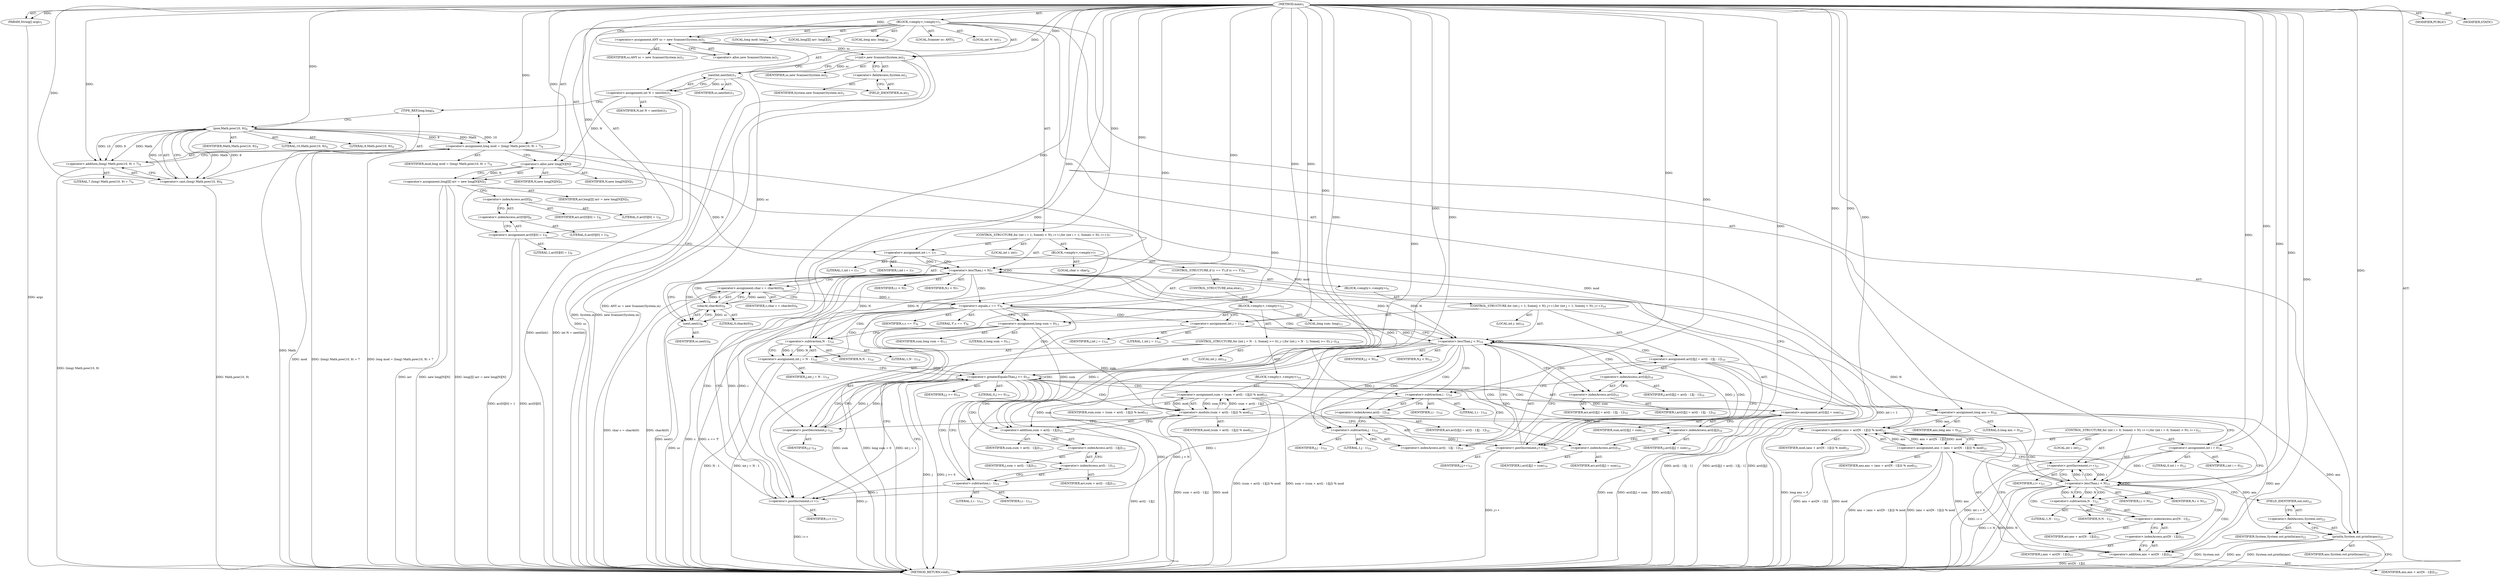 digraph "main" {  
"19" [label = <(METHOD,main)<SUB>1</SUB>> ]
"20" [label = <(PARAM,String[] args)<SUB>1</SUB>> ]
"21" [label = <(BLOCK,&lt;empty&gt;,&lt;empty&gt;)<SUB>1</SUB>> ]
"4" [label = <(LOCAL,Scanner sc: ANY)<SUB>2</SUB>> ]
"22" [label = <(&lt;operator&gt;.assignment,ANY sc = new Scanner(System.in))<SUB>2</SUB>> ]
"23" [label = <(IDENTIFIER,sc,ANY sc = new Scanner(System.in))<SUB>2</SUB>> ]
"24" [label = <(&lt;operator&gt;.alloc,new Scanner(System.in))<SUB>2</SUB>> ]
"25" [label = <(&lt;init&gt;,new Scanner(System.in))<SUB>2</SUB>> ]
"3" [label = <(IDENTIFIER,sc,new Scanner(System.in))<SUB>2</SUB>> ]
"26" [label = <(&lt;operator&gt;.fieldAccess,System.in)<SUB>2</SUB>> ]
"27" [label = <(IDENTIFIER,System,new Scanner(System.in))<SUB>2</SUB>> ]
"28" [label = <(FIELD_IDENTIFIER,in,in)<SUB>2</SUB>> ]
"29" [label = <(LOCAL,int N: int)<SUB>3</SUB>> ]
"30" [label = <(&lt;operator&gt;.assignment,int N = nextInt())<SUB>3</SUB>> ]
"31" [label = <(IDENTIFIER,N,int N = nextInt())<SUB>3</SUB>> ]
"32" [label = <(nextInt,nextInt())<SUB>3</SUB>> ]
"33" [label = <(IDENTIFIER,sc,nextInt())<SUB>3</SUB>> ]
"34" [label = <(LOCAL,long mod: long)<SUB>4</SUB>> ]
"35" [label = <(&lt;operator&gt;.assignment,long mod = (long) Math.pow(10, 9) + 7)<SUB>4</SUB>> ]
"36" [label = <(IDENTIFIER,mod,long mod = (long) Math.pow(10, 9) + 7)<SUB>4</SUB>> ]
"37" [label = <(&lt;operator&gt;.addition,(long) Math.pow(10, 9) + 7)<SUB>4</SUB>> ]
"38" [label = <(&lt;operator&gt;.cast,(long) Math.pow(10, 9))<SUB>4</SUB>> ]
"39" [label = <(TYPE_REF,long,long)<SUB>4</SUB>> ]
"40" [label = <(pow,Math.pow(10, 9))<SUB>4</SUB>> ]
"41" [label = <(IDENTIFIER,Math,Math.pow(10, 9))<SUB>4</SUB>> ]
"42" [label = <(LITERAL,10,Math.pow(10, 9))<SUB>4</SUB>> ]
"43" [label = <(LITERAL,9,Math.pow(10, 9))<SUB>4</SUB>> ]
"44" [label = <(LITERAL,7,(long) Math.pow(10, 9) + 7)<SUB>4</SUB>> ]
"45" [label = <(LOCAL,long[][] arr: long[][])<SUB>5</SUB>> ]
"46" [label = <(&lt;operator&gt;.assignment,long[][] arr = new long[N][N])<SUB>5</SUB>> ]
"47" [label = <(IDENTIFIER,arr,long[][] arr = new long[N][N])<SUB>5</SUB>> ]
"48" [label = <(&lt;operator&gt;.alloc,new long[N][N])> ]
"49" [label = <(IDENTIFIER,N,new long[N][N])<SUB>5</SUB>> ]
"50" [label = <(IDENTIFIER,N,new long[N][N])<SUB>5</SUB>> ]
"51" [label = <(&lt;operator&gt;.assignment,arr[0][0] = 1)<SUB>6</SUB>> ]
"52" [label = <(&lt;operator&gt;.indexAccess,arr[0][0])<SUB>6</SUB>> ]
"53" [label = <(&lt;operator&gt;.indexAccess,arr[0])<SUB>6</SUB>> ]
"54" [label = <(IDENTIFIER,arr,arr[0][0] = 1)<SUB>6</SUB>> ]
"55" [label = <(LITERAL,0,arr[0][0] = 1)<SUB>6</SUB>> ]
"56" [label = <(LITERAL,0,arr[0][0] = 1)<SUB>6</SUB>> ]
"57" [label = <(LITERAL,1,arr[0][0] = 1)<SUB>6</SUB>> ]
"58" [label = <(CONTROL_STRUCTURE,for (int i = 1; Some(i &lt; N); i++),for (int i = 1; Some(i &lt; N); i++))<SUB>7</SUB>> ]
"59" [label = <(LOCAL,int i: int)<SUB>7</SUB>> ]
"60" [label = <(&lt;operator&gt;.assignment,int i = 1)<SUB>7</SUB>> ]
"61" [label = <(IDENTIFIER,i,int i = 1)<SUB>7</SUB>> ]
"62" [label = <(LITERAL,1,int i = 1)<SUB>7</SUB>> ]
"63" [label = <(&lt;operator&gt;.lessThan,i &lt; N)<SUB>7</SUB>> ]
"64" [label = <(IDENTIFIER,i,i &lt; N)<SUB>7</SUB>> ]
"65" [label = <(IDENTIFIER,N,i &lt; N)<SUB>7</SUB>> ]
"66" [label = <(&lt;operator&gt;.postIncrement,i++)<SUB>7</SUB>> ]
"67" [label = <(IDENTIFIER,i,i++)<SUB>7</SUB>> ]
"68" [label = <(BLOCK,&lt;empty&gt;,&lt;empty&gt;)<SUB>7</SUB>> ]
"69" [label = <(LOCAL,char c: char)<SUB>8</SUB>> ]
"70" [label = <(&lt;operator&gt;.assignment,char c = charAt(0))<SUB>8</SUB>> ]
"71" [label = <(IDENTIFIER,c,char c = charAt(0))<SUB>8</SUB>> ]
"72" [label = <(charAt,charAt(0))<SUB>8</SUB>> ]
"73" [label = <(next,next())<SUB>8</SUB>> ]
"74" [label = <(IDENTIFIER,sc,next())<SUB>8</SUB>> ]
"75" [label = <(LITERAL,0,charAt(0))<SUB>8</SUB>> ]
"76" [label = <(CONTROL_STRUCTURE,if (c == 'f'),if (c == 'f'))<SUB>9</SUB>> ]
"77" [label = <(&lt;operator&gt;.equals,c == 'f')<SUB>9</SUB>> ]
"78" [label = <(IDENTIFIER,c,c == 'f')<SUB>9</SUB>> ]
"79" [label = <(LITERAL,'f',c == 'f')<SUB>9</SUB>> ]
"80" [label = <(BLOCK,&lt;empty&gt;,&lt;empty&gt;)<SUB>9</SUB>> ]
"81" [label = <(CONTROL_STRUCTURE,for (int j = 1; Some(j &lt; N); j++),for (int j = 1; Some(j &lt; N); j++))<SUB>10</SUB>> ]
"82" [label = <(LOCAL,int j: int)<SUB>10</SUB>> ]
"83" [label = <(&lt;operator&gt;.assignment,int j = 1)<SUB>10</SUB>> ]
"84" [label = <(IDENTIFIER,j,int j = 1)<SUB>10</SUB>> ]
"85" [label = <(LITERAL,1,int j = 1)<SUB>10</SUB>> ]
"86" [label = <(&lt;operator&gt;.lessThan,j &lt; N)<SUB>10</SUB>> ]
"87" [label = <(IDENTIFIER,j,j &lt; N)<SUB>10</SUB>> ]
"88" [label = <(IDENTIFIER,N,j &lt; N)<SUB>10</SUB>> ]
"89" [label = <(&lt;operator&gt;.postIncrement,j++)<SUB>10</SUB>> ]
"90" [label = <(IDENTIFIER,j,j++)<SUB>10</SUB>> ]
"91" [label = <(&lt;operator&gt;.assignment,arr[i][j] = arr[i - 1][j - 1])<SUB>10</SUB>> ]
"92" [label = <(&lt;operator&gt;.indexAccess,arr[i][j])<SUB>10</SUB>> ]
"93" [label = <(&lt;operator&gt;.indexAccess,arr[i])<SUB>10</SUB>> ]
"94" [label = <(IDENTIFIER,arr,arr[i][j] = arr[i - 1][j - 1])<SUB>10</SUB>> ]
"95" [label = <(IDENTIFIER,i,arr[i][j] = arr[i - 1][j - 1])<SUB>10</SUB>> ]
"96" [label = <(IDENTIFIER,j,arr[i][j] = arr[i - 1][j - 1])<SUB>10</SUB>> ]
"97" [label = <(&lt;operator&gt;.indexAccess,arr[i - 1][j - 1])<SUB>10</SUB>> ]
"98" [label = <(&lt;operator&gt;.indexAccess,arr[i - 1])<SUB>10</SUB>> ]
"99" [label = <(IDENTIFIER,arr,arr[i][j] = arr[i - 1][j - 1])<SUB>10</SUB>> ]
"100" [label = <(&lt;operator&gt;.subtraction,i - 1)<SUB>10</SUB>> ]
"101" [label = <(IDENTIFIER,i,i - 1)<SUB>10</SUB>> ]
"102" [label = <(LITERAL,1,i - 1)<SUB>10</SUB>> ]
"103" [label = <(&lt;operator&gt;.subtraction,j - 1)<SUB>10</SUB>> ]
"104" [label = <(IDENTIFIER,j,j - 1)<SUB>10</SUB>> ]
"105" [label = <(LITERAL,1,j - 1)<SUB>10</SUB>> ]
"106" [label = <(CONTROL_STRUCTURE,else,else)<SUB>12</SUB>> ]
"107" [label = <(BLOCK,&lt;empty&gt;,&lt;empty&gt;)<SUB>12</SUB>> ]
"108" [label = <(LOCAL,long sum: long)<SUB>13</SUB>> ]
"109" [label = <(&lt;operator&gt;.assignment,long sum = 0)<SUB>13</SUB>> ]
"110" [label = <(IDENTIFIER,sum,long sum = 0)<SUB>13</SUB>> ]
"111" [label = <(LITERAL,0,long sum = 0)<SUB>13</SUB>> ]
"112" [label = <(CONTROL_STRUCTURE,for (int j = N - 1; Some(j &gt;= 0); j--),for (int j = N - 1; Some(j &gt;= 0); j--))<SUB>14</SUB>> ]
"113" [label = <(LOCAL,int j: int)<SUB>14</SUB>> ]
"114" [label = <(&lt;operator&gt;.assignment,int j = N - 1)<SUB>14</SUB>> ]
"115" [label = <(IDENTIFIER,j,int j = N - 1)<SUB>14</SUB>> ]
"116" [label = <(&lt;operator&gt;.subtraction,N - 1)<SUB>14</SUB>> ]
"117" [label = <(IDENTIFIER,N,N - 1)<SUB>14</SUB>> ]
"118" [label = <(LITERAL,1,N - 1)<SUB>14</SUB>> ]
"119" [label = <(&lt;operator&gt;.greaterEqualsThan,j &gt;= 0)<SUB>14</SUB>> ]
"120" [label = <(IDENTIFIER,j,j &gt;= 0)<SUB>14</SUB>> ]
"121" [label = <(LITERAL,0,j &gt;= 0)<SUB>14</SUB>> ]
"122" [label = <(&lt;operator&gt;.postDecrement,j--)<SUB>14</SUB>> ]
"123" [label = <(IDENTIFIER,j,j--)<SUB>14</SUB>> ]
"124" [label = <(BLOCK,&lt;empty&gt;,&lt;empty&gt;)<SUB>14</SUB>> ]
"125" [label = <(&lt;operator&gt;.assignment,sum = (sum + arr[i - 1][j]) % mod)<SUB>15</SUB>> ]
"126" [label = <(IDENTIFIER,sum,sum = (sum + arr[i - 1][j]) % mod)<SUB>15</SUB>> ]
"127" [label = <(&lt;operator&gt;.modulo,(sum + arr[i - 1][j]) % mod)<SUB>15</SUB>> ]
"128" [label = <(&lt;operator&gt;.addition,sum + arr[i - 1][j])<SUB>15</SUB>> ]
"129" [label = <(IDENTIFIER,sum,sum + arr[i - 1][j])<SUB>15</SUB>> ]
"130" [label = <(&lt;operator&gt;.indexAccess,arr[i - 1][j])<SUB>15</SUB>> ]
"131" [label = <(&lt;operator&gt;.indexAccess,arr[i - 1])<SUB>15</SUB>> ]
"132" [label = <(IDENTIFIER,arr,sum + arr[i - 1][j])<SUB>15</SUB>> ]
"133" [label = <(&lt;operator&gt;.subtraction,i - 1)<SUB>15</SUB>> ]
"134" [label = <(IDENTIFIER,i,i - 1)<SUB>15</SUB>> ]
"135" [label = <(LITERAL,1,i - 1)<SUB>15</SUB>> ]
"136" [label = <(IDENTIFIER,j,sum + arr[i - 1][j])<SUB>15</SUB>> ]
"137" [label = <(IDENTIFIER,mod,(sum + arr[i - 1][j]) % mod)<SUB>15</SUB>> ]
"138" [label = <(&lt;operator&gt;.assignment,arr[i][j] = sum)<SUB>16</SUB>> ]
"139" [label = <(&lt;operator&gt;.indexAccess,arr[i][j])<SUB>16</SUB>> ]
"140" [label = <(&lt;operator&gt;.indexAccess,arr[i])<SUB>16</SUB>> ]
"141" [label = <(IDENTIFIER,arr,arr[i][j] = sum)<SUB>16</SUB>> ]
"142" [label = <(IDENTIFIER,i,arr[i][j] = sum)<SUB>16</SUB>> ]
"143" [label = <(IDENTIFIER,j,arr[i][j] = sum)<SUB>16</SUB>> ]
"144" [label = <(IDENTIFIER,sum,arr[i][j] = sum)<SUB>16</SUB>> ]
"145" [label = <(LOCAL,long ans: long)<SUB>20</SUB>> ]
"146" [label = <(&lt;operator&gt;.assignment,long ans = 0)<SUB>20</SUB>> ]
"147" [label = <(IDENTIFIER,ans,long ans = 0)<SUB>20</SUB>> ]
"148" [label = <(LITERAL,0,long ans = 0)<SUB>20</SUB>> ]
"149" [label = <(CONTROL_STRUCTURE,for (int i = 0; Some(i &lt; N); i++),for (int i = 0; Some(i &lt; N); i++))<SUB>21</SUB>> ]
"150" [label = <(LOCAL,int i: int)<SUB>21</SUB>> ]
"151" [label = <(&lt;operator&gt;.assignment,int i = 0)<SUB>21</SUB>> ]
"152" [label = <(IDENTIFIER,i,int i = 0)<SUB>21</SUB>> ]
"153" [label = <(LITERAL,0,int i = 0)<SUB>21</SUB>> ]
"154" [label = <(&lt;operator&gt;.lessThan,i &lt; N)<SUB>21</SUB>> ]
"155" [label = <(IDENTIFIER,i,i &lt; N)<SUB>21</SUB>> ]
"156" [label = <(IDENTIFIER,N,i &lt; N)<SUB>21</SUB>> ]
"157" [label = <(&lt;operator&gt;.postIncrement,i++)<SUB>21</SUB>> ]
"158" [label = <(IDENTIFIER,i,i++)<SUB>21</SUB>> ]
"159" [label = <(&lt;operator&gt;.assignment,ans = (ans + arr[N - 1][i]) % mod)<SUB>21</SUB>> ]
"160" [label = <(IDENTIFIER,ans,ans = (ans + arr[N - 1][i]) % mod)<SUB>21</SUB>> ]
"161" [label = <(&lt;operator&gt;.modulo,(ans + arr[N - 1][i]) % mod)<SUB>21</SUB>> ]
"162" [label = <(&lt;operator&gt;.addition,ans + arr[N - 1][i])<SUB>21</SUB>> ]
"163" [label = <(IDENTIFIER,ans,ans + arr[N - 1][i])<SUB>21</SUB>> ]
"164" [label = <(&lt;operator&gt;.indexAccess,arr[N - 1][i])<SUB>21</SUB>> ]
"165" [label = <(&lt;operator&gt;.indexAccess,arr[N - 1])<SUB>21</SUB>> ]
"166" [label = <(IDENTIFIER,arr,ans + arr[N - 1][i])<SUB>21</SUB>> ]
"167" [label = <(&lt;operator&gt;.subtraction,N - 1)<SUB>21</SUB>> ]
"168" [label = <(IDENTIFIER,N,N - 1)<SUB>21</SUB>> ]
"169" [label = <(LITERAL,1,N - 1)<SUB>21</SUB>> ]
"170" [label = <(IDENTIFIER,i,ans + arr[N - 1][i])<SUB>21</SUB>> ]
"171" [label = <(IDENTIFIER,mod,(ans + arr[N - 1][i]) % mod)<SUB>21</SUB>> ]
"172" [label = <(println,System.out.println(ans))<SUB>22</SUB>> ]
"173" [label = <(&lt;operator&gt;.fieldAccess,System.out)<SUB>22</SUB>> ]
"174" [label = <(IDENTIFIER,System,System.out.println(ans))<SUB>22</SUB>> ]
"175" [label = <(FIELD_IDENTIFIER,out,out)<SUB>22</SUB>> ]
"176" [label = <(IDENTIFIER,ans,System.out.println(ans))<SUB>22</SUB>> ]
"177" [label = <(MODIFIER,PUBLIC)> ]
"178" [label = <(MODIFIER,STATIC)> ]
"179" [label = <(METHOD_RETURN,void)<SUB>1</SUB>> ]
  "19" -> "20"  [ label = "AST: "] 
  "19" -> "21"  [ label = "AST: "] 
  "19" -> "177"  [ label = "AST: "] 
  "19" -> "178"  [ label = "AST: "] 
  "19" -> "179"  [ label = "AST: "] 
  "21" -> "4"  [ label = "AST: "] 
  "21" -> "22"  [ label = "AST: "] 
  "21" -> "25"  [ label = "AST: "] 
  "21" -> "29"  [ label = "AST: "] 
  "21" -> "30"  [ label = "AST: "] 
  "21" -> "34"  [ label = "AST: "] 
  "21" -> "35"  [ label = "AST: "] 
  "21" -> "45"  [ label = "AST: "] 
  "21" -> "46"  [ label = "AST: "] 
  "21" -> "51"  [ label = "AST: "] 
  "21" -> "58"  [ label = "AST: "] 
  "21" -> "145"  [ label = "AST: "] 
  "21" -> "146"  [ label = "AST: "] 
  "21" -> "149"  [ label = "AST: "] 
  "21" -> "172"  [ label = "AST: "] 
  "22" -> "23"  [ label = "AST: "] 
  "22" -> "24"  [ label = "AST: "] 
  "25" -> "3"  [ label = "AST: "] 
  "25" -> "26"  [ label = "AST: "] 
  "26" -> "27"  [ label = "AST: "] 
  "26" -> "28"  [ label = "AST: "] 
  "30" -> "31"  [ label = "AST: "] 
  "30" -> "32"  [ label = "AST: "] 
  "32" -> "33"  [ label = "AST: "] 
  "35" -> "36"  [ label = "AST: "] 
  "35" -> "37"  [ label = "AST: "] 
  "37" -> "38"  [ label = "AST: "] 
  "37" -> "44"  [ label = "AST: "] 
  "38" -> "39"  [ label = "AST: "] 
  "38" -> "40"  [ label = "AST: "] 
  "40" -> "41"  [ label = "AST: "] 
  "40" -> "42"  [ label = "AST: "] 
  "40" -> "43"  [ label = "AST: "] 
  "46" -> "47"  [ label = "AST: "] 
  "46" -> "48"  [ label = "AST: "] 
  "48" -> "49"  [ label = "AST: "] 
  "48" -> "50"  [ label = "AST: "] 
  "51" -> "52"  [ label = "AST: "] 
  "51" -> "57"  [ label = "AST: "] 
  "52" -> "53"  [ label = "AST: "] 
  "52" -> "56"  [ label = "AST: "] 
  "53" -> "54"  [ label = "AST: "] 
  "53" -> "55"  [ label = "AST: "] 
  "58" -> "59"  [ label = "AST: "] 
  "58" -> "60"  [ label = "AST: "] 
  "58" -> "63"  [ label = "AST: "] 
  "58" -> "66"  [ label = "AST: "] 
  "58" -> "68"  [ label = "AST: "] 
  "60" -> "61"  [ label = "AST: "] 
  "60" -> "62"  [ label = "AST: "] 
  "63" -> "64"  [ label = "AST: "] 
  "63" -> "65"  [ label = "AST: "] 
  "66" -> "67"  [ label = "AST: "] 
  "68" -> "69"  [ label = "AST: "] 
  "68" -> "70"  [ label = "AST: "] 
  "68" -> "76"  [ label = "AST: "] 
  "70" -> "71"  [ label = "AST: "] 
  "70" -> "72"  [ label = "AST: "] 
  "72" -> "73"  [ label = "AST: "] 
  "72" -> "75"  [ label = "AST: "] 
  "73" -> "74"  [ label = "AST: "] 
  "76" -> "77"  [ label = "AST: "] 
  "76" -> "80"  [ label = "AST: "] 
  "76" -> "106"  [ label = "AST: "] 
  "77" -> "78"  [ label = "AST: "] 
  "77" -> "79"  [ label = "AST: "] 
  "80" -> "81"  [ label = "AST: "] 
  "81" -> "82"  [ label = "AST: "] 
  "81" -> "83"  [ label = "AST: "] 
  "81" -> "86"  [ label = "AST: "] 
  "81" -> "89"  [ label = "AST: "] 
  "81" -> "91"  [ label = "AST: "] 
  "83" -> "84"  [ label = "AST: "] 
  "83" -> "85"  [ label = "AST: "] 
  "86" -> "87"  [ label = "AST: "] 
  "86" -> "88"  [ label = "AST: "] 
  "89" -> "90"  [ label = "AST: "] 
  "91" -> "92"  [ label = "AST: "] 
  "91" -> "97"  [ label = "AST: "] 
  "92" -> "93"  [ label = "AST: "] 
  "92" -> "96"  [ label = "AST: "] 
  "93" -> "94"  [ label = "AST: "] 
  "93" -> "95"  [ label = "AST: "] 
  "97" -> "98"  [ label = "AST: "] 
  "97" -> "103"  [ label = "AST: "] 
  "98" -> "99"  [ label = "AST: "] 
  "98" -> "100"  [ label = "AST: "] 
  "100" -> "101"  [ label = "AST: "] 
  "100" -> "102"  [ label = "AST: "] 
  "103" -> "104"  [ label = "AST: "] 
  "103" -> "105"  [ label = "AST: "] 
  "106" -> "107"  [ label = "AST: "] 
  "107" -> "108"  [ label = "AST: "] 
  "107" -> "109"  [ label = "AST: "] 
  "107" -> "112"  [ label = "AST: "] 
  "109" -> "110"  [ label = "AST: "] 
  "109" -> "111"  [ label = "AST: "] 
  "112" -> "113"  [ label = "AST: "] 
  "112" -> "114"  [ label = "AST: "] 
  "112" -> "119"  [ label = "AST: "] 
  "112" -> "122"  [ label = "AST: "] 
  "112" -> "124"  [ label = "AST: "] 
  "114" -> "115"  [ label = "AST: "] 
  "114" -> "116"  [ label = "AST: "] 
  "116" -> "117"  [ label = "AST: "] 
  "116" -> "118"  [ label = "AST: "] 
  "119" -> "120"  [ label = "AST: "] 
  "119" -> "121"  [ label = "AST: "] 
  "122" -> "123"  [ label = "AST: "] 
  "124" -> "125"  [ label = "AST: "] 
  "124" -> "138"  [ label = "AST: "] 
  "125" -> "126"  [ label = "AST: "] 
  "125" -> "127"  [ label = "AST: "] 
  "127" -> "128"  [ label = "AST: "] 
  "127" -> "137"  [ label = "AST: "] 
  "128" -> "129"  [ label = "AST: "] 
  "128" -> "130"  [ label = "AST: "] 
  "130" -> "131"  [ label = "AST: "] 
  "130" -> "136"  [ label = "AST: "] 
  "131" -> "132"  [ label = "AST: "] 
  "131" -> "133"  [ label = "AST: "] 
  "133" -> "134"  [ label = "AST: "] 
  "133" -> "135"  [ label = "AST: "] 
  "138" -> "139"  [ label = "AST: "] 
  "138" -> "144"  [ label = "AST: "] 
  "139" -> "140"  [ label = "AST: "] 
  "139" -> "143"  [ label = "AST: "] 
  "140" -> "141"  [ label = "AST: "] 
  "140" -> "142"  [ label = "AST: "] 
  "146" -> "147"  [ label = "AST: "] 
  "146" -> "148"  [ label = "AST: "] 
  "149" -> "150"  [ label = "AST: "] 
  "149" -> "151"  [ label = "AST: "] 
  "149" -> "154"  [ label = "AST: "] 
  "149" -> "157"  [ label = "AST: "] 
  "149" -> "159"  [ label = "AST: "] 
  "151" -> "152"  [ label = "AST: "] 
  "151" -> "153"  [ label = "AST: "] 
  "154" -> "155"  [ label = "AST: "] 
  "154" -> "156"  [ label = "AST: "] 
  "157" -> "158"  [ label = "AST: "] 
  "159" -> "160"  [ label = "AST: "] 
  "159" -> "161"  [ label = "AST: "] 
  "161" -> "162"  [ label = "AST: "] 
  "161" -> "171"  [ label = "AST: "] 
  "162" -> "163"  [ label = "AST: "] 
  "162" -> "164"  [ label = "AST: "] 
  "164" -> "165"  [ label = "AST: "] 
  "164" -> "170"  [ label = "AST: "] 
  "165" -> "166"  [ label = "AST: "] 
  "165" -> "167"  [ label = "AST: "] 
  "167" -> "168"  [ label = "AST: "] 
  "167" -> "169"  [ label = "AST: "] 
  "172" -> "173"  [ label = "AST: "] 
  "172" -> "176"  [ label = "AST: "] 
  "173" -> "174"  [ label = "AST: "] 
  "173" -> "175"  [ label = "AST: "] 
  "22" -> "28"  [ label = "CFG: "] 
  "25" -> "32"  [ label = "CFG: "] 
  "30" -> "39"  [ label = "CFG: "] 
  "35" -> "48"  [ label = "CFG: "] 
  "46" -> "53"  [ label = "CFG: "] 
  "51" -> "60"  [ label = "CFG: "] 
  "146" -> "151"  [ label = "CFG: "] 
  "172" -> "179"  [ label = "CFG: "] 
  "24" -> "22"  [ label = "CFG: "] 
  "26" -> "25"  [ label = "CFG: "] 
  "32" -> "30"  [ label = "CFG: "] 
  "37" -> "35"  [ label = "CFG: "] 
  "48" -> "46"  [ label = "CFG: "] 
  "52" -> "51"  [ label = "CFG: "] 
  "60" -> "63"  [ label = "CFG: "] 
  "63" -> "73"  [ label = "CFG: "] 
  "63" -> "146"  [ label = "CFG: "] 
  "66" -> "63"  [ label = "CFG: "] 
  "151" -> "154"  [ label = "CFG: "] 
  "154" -> "167"  [ label = "CFG: "] 
  "154" -> "175"  [ label = "CFG: "] 
  "157" -> "154"  [ label = "CFG: "] 
  "159" -> "157"  [ label = "CFG: "] 
  "173" -> "172"  [ label = "CFG: "] 
  "28" -> "26"  [ label = "CFG: "] 
  "38" -> "37"  [ label = "CFG: "] 
  "53" -> "52"  [ label = "CFG: "] 
  "70" -> "77"  [ label = "CFG: "] 
  "161" -> "159"  [ label = "CFG: "] 
  "175" -> "173"  [ label = "CFG: "] 
  "39" -> "40"  [ label = "CFG: "] 
  "40" -> "38"  [ label = "CFG: "] 
  "72" -> "70"  [ label = "CFG: "] 
  "77" -> "83"  [ label = "CFG: "] 
  "77" -> "109"  [ label = "CFG: "] 
  "162" -> "161"  [ label = "CFG: "] 
  "73" -> "72"  [ label = "CFG: "] 
  "164" -> "162"  [ label = "CFG: "] 
  "83" -> "86"  [ label = "CFG: "] 
  "86" -> "93"  [ label = "CFG: "] 
  "86" -> "66"  [ label = "CFG: "] 
  "89" -> "86"  [ label = "CFG: "] 
  "91" -> "89"  [ label = "CFG: "] 
  "109" -> "116"  [ label = "CFG: "] 
  "165" -> "164"  [ label = "CFG: "] 
  "92" -> "100"  [ label = "CFG: "] 
  "97" -> "91"  [ label = "CFG: "] 
  "114" -> "119"  [ label = "CFG: "] 
  "119" -> "133"  [ label = "CFG: "] 
  "119" -> "66"  [ label = "CFG: "] 
  "122" -> "119"  [ label = "CFG: "] 
  "167" -> "165"  [ label = "CFG: "] 
  "93" -> "92"  [ label = "CFG: "] 
  "98" -> "103"  [ label = "CFG: "] 
  "103" -> "97"  [ label = "CFG: "] 
  "116" -> "114"  [ label = "CFG: "] 
  "125" -> "140"  [ label = "CFG: "] 
  "138" -> "122"  [ label = "CFG: "] 
  "100" -> "98"  [ label = "CFG: "] 
  "127" -> "125"  [ label = "CFG: "] 
  "139" -> "138"  [ label = "CFG: "] 
  "128" -> "127"  [ label = "CFG: "] 
  "140" -> "139"  [ label = "CFG: "] 
  "130" -> "128"  [ label = "CFG: "] 
  "131" -> "130"  [ label = "CFG: "] 
  "133" -> "131"  [ label = "CFG: "] 
  "19" -> "24"  [ label = "CFG: "] 
  "20" -> "179"  [ label = "DDG: args"] 
  "22" -> "179"  [ label = "DDG: ANY sc = new Scanner(System.in)"] 
  "25" -> "179"  [ label = "DDG: System.in"] 
  "25" -> "179"  [ label = "DDG: new Scanner(System.in)"] 
  "32" -> "179"  [ label = "DDG: sc"] 
  "30" -> "179"  [ label = "DDG: nextInt()"] 
  "30" -> "179"  [ label = "DDG: int N = nextInt()"] 
  "35" -> "179"  [ label = "DDG: mod"] 
  "38" -> "179"  [ label = "DDG: Math.pow(10, 9)"] 
  "37" -> "179"  [ label = "DDG: (long) Math.pow(10, 9)"] 
  "35" -> "179"  [ label = "DDG: (long) Math.pow(10, 9) + 7"] 
  "35" -> "179"  [ label = "DDG: long mod = (long) Math.pow(10, 9) + 7"] 
  "46" -> "179"  [ label = "DDG: arr"] 
  "46" -> "179"  [ label = "DDG: new long[N][N]"] 
  "46" -> "179"  [ label = "DDG: long[][] arr = new long[N][N]"] 
  "51" -> "179"  [ label = "DDG: arr[0][0]"] 
  "51" -> "179"  [ label = "DDG: arr[0][0] = 1"] 
  "60" -> "179"  [ label = "DDG: int i = 1"] 
  "146" -> "179"  [ label = "DDG: long ans = 0"] 
  "151" -> "179"  [ label = "DDG: int i = 0"] 
  "154" -> "179"  [ label = "DDG: i"] 
  "154" -> "179"  [ label = "DDG: N"] 
  "154" -> "179"  [ label = "DDG: i &lt; N"] 
  "172" -> "179"  [ label = "DDG: System.out"] 
  "172" -> "179"  [ label = "DDG: ans"] 
  "172" -> "179"  [ label = "DDG: System.out.println(ans)"] 
  "162" -> "179"  [ label = "DDG: arr[N - 1][i]"] 
  "161" -> "179"  [ label = "DDG: ans + arr[N - 1][i]"] 
  "161" -> "179"  [ label = "DDG: mod"] 
  "159" -> "179"  [ label = "DDG: (ans + arr[N - 1][i]) % mod"] 
  "159" -> "179"  [ label = "DDG: ans = (ans + arr[N - 1][i]) % mod"] 
  "157" -> "179"  [ label = "DDG: i++"] 
  "73" -> "179"  [ label = "DDG: sc"] 
  "72" -> "179"  [ label = "DDG: next()"] 
  "70" -> "179"  [ label = "DDG: charAt(0)"] 
  "70" -> "179"  [ label = "DDG: char c = charAt(0)"] 
  "77" -> "179"  [ label = "DDG: c"] 
  "77" -> "179"  [ label = "DDG: c == 'f'"] 
  "109" -> "179"  [ label = "DDG: sum"] 
  "109" -> "179"  [ label = "DDG: long sum = 0"] 
  "114" -> "179"  [ label = "DDG: N - 1"] 
  "114" -> "179"  [ label = "DDG: int j = N - 1"] 
  "119" -> "179"  [ label = "DDG: j"] 
  "119" -> "179"  [ label = "DDG: j &gt;= 0"] 
  "128" -> "179"  [ label = "DDG: arr[i - 1][j]"] 
  "127" -> "179"  [ label = "DDG: sum + arr[i - 1][j]"] 
  "127" -> "179"  [ label = "DDG: mod"] 
  "125" -> "179"  [ label = "DDG: (sum + arr[i - 1][j]) % mod"] 
  "125" -> "179"  [ label = "DDG: sum = (sum + arr[i - 1][j]) % mod"] 
  "138" -> "179"  [ label = "DDG: arr[i][j]"] 
  "138" -> "179"  [ label = "DDG: sum"] 
  "138" -> "179"  [ label = "DDG: arr[i][j] = sum"] 
  "122" -> "179"  [ label = "DDG: j--"] 
  "83" -> "179"  [ label = "DDG: int j = 1"] 
  "86" -> "179"  [ label = "DDG: j"] 
  "86" -> "179"  [ label = "DDG: j &lt; N"] 
  "66" -> "179"  [ label = "DDG: i++"] 
  "91" -> "179"  [ label = "DDG: arr[i][j]"] 
  "91" -> "179"  [ label = "DDG: arr[i - 1][j - 1]"] 
  "91" -> "179"  [ label = "DDG: arr[i][j] = arr[i - 1][j - 1]"] 
  "89" -> "179"  [ label = "DDG: j++"] 
  "40" -> "179"  [ label = "DDG: Math"] 
  "19" -> "20"  [ label = "DDG: "] 
  "19" -> "22"  [ label = "DDG: "] 
  "32" -> "30"  [ label = "DDG: sc"] 
  "19" -> "35"  [ label = "DDG: "] 
  "40" -> "35"  [ label = "DDG: Math"] 
  "40" -> "35"  [ label = "DDG: 10"] 
  "40" -> "35"  [ label = "DDG: 9"] 
  "48" -> "46"  [ label = "DDG: N"] 
  "19" -> "51"  [ label = "DDG: "] 
  "19" -> "146"  [ label = "DDG: "] 
  "22" -> "25"  [ label = "DDG: sc"] 
  "19" -> "25"  [ label = "DDG: "] 
  "19" -> "60"  [ label = "DDG: "] 
  "19" -> "151"  [ label = "DDG: "] 
  "161" -> "159"  [ label = "DDG: ans + arr[N - 1][i]"] 
  "161" -> "159"  [ label = "DDG: mod"] 
  "146" -> "172"  [ label = "DDG: ans"] 
  "159" -> "172"  [ label = "DDG: ans"] 
  "19" -> "172"  [ label = "DDG: "] 
  "25" -> "32"  [ label = "DDG: sc"] 
  "19" -> "32"  [ label = "DDG: "] 
  "19" -> "37"  [ label = "DDG: "] 
  "40" -> "37"  [ label = "DDG: Math"] 
  "40" -> "37"  [ label = "DDG: 10"] 
  "40" -> "37"  [ label = "DDG: 9"] 
  "30" -> "48"  [ label = "DDG: N"] 
  "19" -> "48"  [ label = "DDG: "] 
  "60" -> "63"  [ label = "DDG: i"] 
  "66" -> "63"  [ label = "DDG: i"] 
  "19" -> "63"  [ label = "DDG: "] 
  "48" -> "63"  [ label = "DDG: N"] 
  "116" -> "63"  [ label = "DDG: N"] 
  "86" -> "63"  [ label = "DDG: N"] 
  "63" -> "66"  [ label = "DDG: i"] 
  "133" -> "66"  [ label = "DDG: i"] 
  "100" -> "66"  [ label = "DDG: i"] 
  "19" -> "66"  [ label = "DDG: "] 
  "72" -> "70"  [ label = "DDG: next()"] 
  "72" -> "70"  [ label = "DDG: 0"] 
  "151" -> "154"  [ label = "DDG: i"] 
  "157" -> "154"  [ label = "DDG: i"] 
  "19" -> "154"  [ label = "DDG: "] 
  "63" -> "154"  [ label = "DDG: N"] 
  "167" -> "154"  [ label = "DDG: N"] 
  "154" -> "157"  [ label = "DDG: i"] 
  "19" -> "157"  [ label = "DDG: "] 
  "19" -> "38"  [ label = "DDG: "] 
  "40" -> "38"  [ label = "DDG: Math"] 
  "40" -> "38"  [ label = "DDG: 10"] 
  "40" -> "38"  [ label = "DDG: 9"] 
  "146" -> "161"  [ label = "DDG: ans"] 
  "159" -> "161"  [ label = "DDG: ans"] 
  "19" -> "161"  [ label = "DDG: "] 
  "35" -> "161"  [ label = "DDG: mod"] 
  "127" -> "161"  [ label = "DDG: mod"] 
  "19" -> "40"  [ label = "DDG: "] 
  "73" -> "72"  [ label = "DDG: sc"] 
  "19" -> "72"  [ label = "DDG: "] 
  "70" -> "77"  [ label = "DDG: c"] 
  "19" -> "77"  [ label = "DDG: "] 
  "146" -> "162"  [ label = "DDG: ans"] 
  "159" -> "162"  [ label = "DDG: ans"] 
  "19" -> "162"  [ label = "DDG: "] 
  "32" -> "73"  [ label = "DDG: sc"] 
  "19" -> "73"  [ label = "DDG: "] 
  "19" -> "83"  [ label = "DDG: "] 
  "19" -> "109"  [ label = "DDG: "] 
  "83" -> "86"  [ label = "DDG: j"] 
  "89" -> "86"  [ label = "DDG: j"] 
  "19" -> "86"  [ label = "DDG: "] 
  "63" -> "86"  [ label = "DDG: N"] 
  "103" -> "89"  [ label = "DDG: j"] 
  "19" -> "89"  [ label = "DDG: "] 
  "116" -> "114"  [ label = "DDG: N"] 
  "116" -> "114"  [ label = "DDG: 1"] 
  "114" -> "119"  [ label = "DDG: j"] 
  "122" -> "119"  [ label = "DDG: j"] 
  "19" -> "119"  [ label = "DDG: "] 
  "119" -> "122"  [ label = "DDG: j"] 
  "19" -> "122"  [ label = "DDG: "] 
  "127" -> "125"  [ label = "DDG: sum + arr[i - 1][j]"] 
  "127" -> "125"  [ label = "DDG: mod"] 
  "125" -> "138"  [ label = "DDG: sum"] 
  "19" -> "138"  [ label = "DDG: "] 
  "154" -> "167"  [ label = "DDG: N"] 
  "19" -> "167"  [ label = "DDG: "] 
  "86" -> "103"  [ label = "DDG: j"] 
  "19" -> "103"  [ label = "DDG: "] 
  "63" -> "116"  [ label = "DDG: N"] 
  "19" -> "116"  [ label = "DDG: "] 
  "63" -> "100"  [ label = "DDG: i"] 
  "19" -> "100"  [ label = "DDG: "] 
  "109" -> "127"  [ label = "DDG: sum"] 
  "19" -> "127"  [ label = "DDG: "] 
  "125" -> "127"  [ label = "DDG: sum"] 
  "35" -> "127"  [ label = "DDG: mod"] 
  "109" -> "128"  [ label = "DDG: sum"] 
  "19" -> "128"  [ label = "DDG: "] 
  "125" -> "128"  [ label = "DDG: sum"] 
  "63" -> "133"  [ label = "DDG: i"] 
  "19" -> "133"  [ label = "DDG: "] 
  "63" -> "73"  [ label = "CDG: "] 
  "63" -> "77"  [ label = "CDG: "] 
  "63" -> "66"  [ label = "CDG: "] 
  "63" -> "72"  [ label = "CDG: "] 
  "63" -> "70"  [ label = "CDG: "] 
  "63" -> "63"  [ label = "CDG: "] 
  "154" -> "167"  [ label = "CDG: "] 
  "154" -> "154"  [ label = "CDG: "] 
  "154" -> "161"  [ label = "CDG: "] 
  "154" -> "162"  [ label = "CDG: "] 
  "154" -> "157"  [ label = "CDG: "] 
  "154" -> "159"  [ label = "CDG: "] 
  "154" -> "165"  [ label = "CDG: "] 
  "154" -> "164"  [ label = "CDG: "] 
  "77" -> "116"  [ label = "CDG: "] 
  "77" -> "114"  [ label = "CDG: "] 
  "77" -> "119"  [ label = "CDG: "] 
  "77" -> "83"  [ label = "CDG: "] 
  "77" -> "109"  [ label = "CDG: "] 
  "77" -> "86"  [ label = "CDG: "] 
  "86" -> "89"  [ label = "CDG: "] 
  "86" -> "98"  [ label = "CDG: "] 
  "86" -> "103"  [ label = "CDG: "] 
  "86" -> "92"  [ label = "CDG: "] 
  "86" -> "97"  [ label = "CDG: "] 
  "86" -> "91"  [ label = "CDG: "] 
  "86" -> "93"  [ label = "CDG: "] 
  "86" -> "100"  [ label = "CDG: "] 
  "86" -> "86"  [ label = "CDG: "] 
  "119" -> "122"  [ label = "CDG: "] 
  "119" -> "128"  [ label = "CDG: "] 
  "119" -> "131"  [ label = "CDG: "] 
  "119" -> "119"  [ label = "CDG: "] 
  "119" -> "138"  [ label = "CDG: "] 
  "119" -> "140"  [ label = "CDG: "] 
  "119" -> "130"  [ label = "CDG: "] 
  "119" -> "127"  [ label = "CDG: "] 
  "119" -> "139"  [ label = "CDG: "] 
  "119" -> "125"  [ label = "CDG: "] 
  "119" -> "133"  [ label = "CDG: "] 
}
